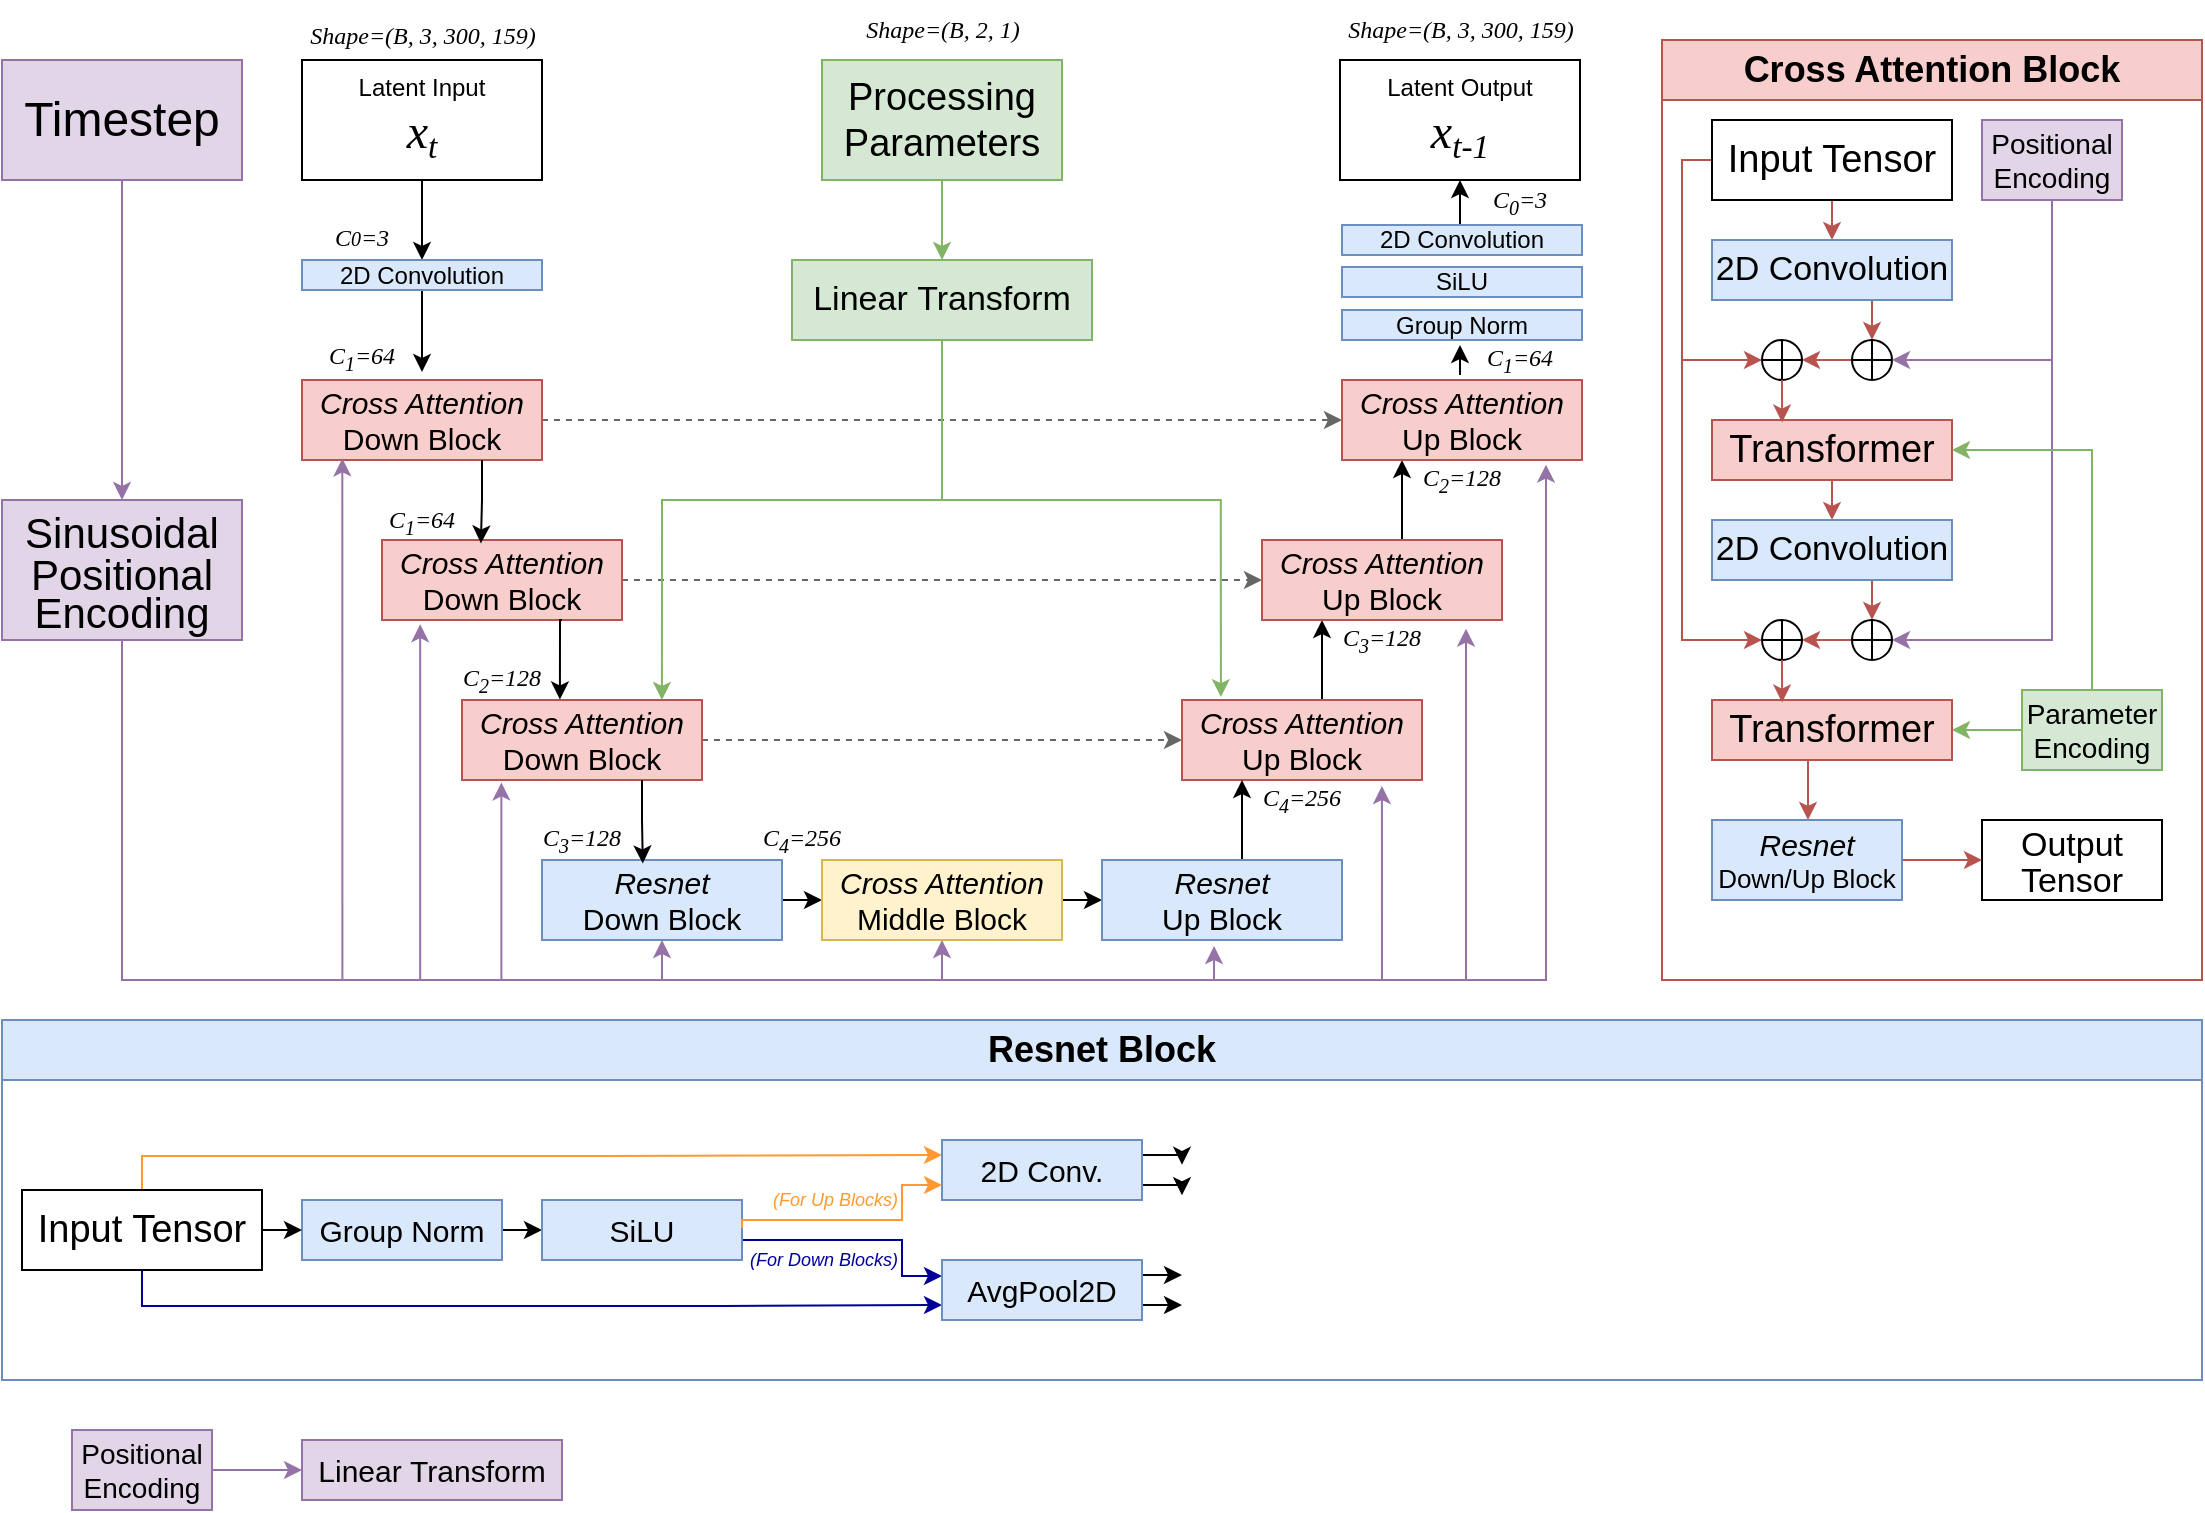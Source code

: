 <mxfile version="24.7.7">
  <diagram name="Page-1" id="F6ROneN29MLaOiMp2rLe">
    <mxGraphModel dx="1547" dy="1390" grid="1" gridSize="10" guides="1" tooltips="1" connect="1" arrows="1" fold="1" page="0" pageScale="1" pageWidth="850" pageHeight="1100" math="0" shadow="0">
      <root>
        <mxCell id="0" />
        <mxCell id="1" parent="0" />
        <mxCell id="13BXsFd0YHhBjIUxRNbK-51" style="edgeStyle=orthogonalEdgeStyle;rounded=0;orthogonalLoop=1;jettySize=auto;html=1;exitX=0.5;exitY=1;exitDx=0;exitDy=0;entryX=0.5;entryY=0;entryDx=0;entryDy=0;fillColor=#e1d5e7;strokeColor=#9673a6;" parent="1" source="ZmlC0FR1jS6TGAW2oJym-13" target="13BXsFd0YHhBjIUxRNbK-50" edge="1">
          <mxGeometry relative="1" as="geometry" />
        </mxCell>
        <mxCell id="ZmlC0FR1jS6TGAW2oJym-13" value="&lt;font style=&quot;font-size: 24px;&quot;&gt;Timestep&lt;/font&gt;" style="rounded=0;whiteSpace=wrap;html=1;fillColor=#e1d5e7;strokeColor=#9673a6;" parent="1" vertex="1">
          <mxGeometry x="-150" y="-500" width="120" height="60" as="geometry" />
        </mxCell>
        <mxCell id="oLcVQ7vI1s9lOzuIZ2co-3" style="edgeStyle=orthogonalEdgeStyle;rounded=0;orthogonalLoop=1;jettySize=auto;html=1;exitX=0.5;exitY=1;exitDx=0;exitDy=0;entryX=0.5;entryY=0;entryDx=0;entryDy=0;" parent="1" source="13BXsFd0YHhBjIUxRNbK-4" target="oLcVQ7vI1s9lOzuIZ2co-1" edge="1">
          <mxGeometry relative="1" as="geometry" />
        </mxCell>
        <mxCell id="13BXsFd0YHhBjIUxRNbK-4" value="&lt;div&gt;&lt;font style=&quot;font-size: 12px;&quot;&gt;Latent Input&lt;/font&gt;&lt;/div&gt;&lt;font face=&quot;Times New Roman&quot; style=&quot;&quot;&gt;&lt;span style=&quot;font-size: 24px;&quot;&gt;&lt;i&gt;x&lt;/i&gt;&lt;/span&gt;&lt;span style=&quot;font-style: italic; font-size: 20px;&quot;&gt;&lt;sub&gt;t&lt;/sub&gt;&lt;/span&gt;&lt;/font&gt;" style="rounded=0;whiteSpace=wrap;html=1;" parent="1" vertex="1">
          <mxGeometry y="-500" width="120" height="60" as="geometry" />
        </mxCell>
        <mxCell id="13BXsFd0YHhBjIUxRNbK-8" style="edgeStyle=orthogonalEdgeStyle;rounded=0;orthogonalLoop=1;jettySize=auto;html=1;exitX=0.75;exitY=1;exitDx=0;exitDy=0;entryX=0.25;entryY=0;entryDx=0;entryDy=0;fontStyle=1" parent="1" edge="1">
          <mxGeometry relative="1" as="geometry">
            <mxPoint x="10" y="-360" as="sourcePoint" />
          </mxGeometry>
        </mxCell>
        <mxCell id="13BXsFd0YHhBjIUxRNbK-46" style="edgeStyle=orthogonalEdgeStyle;rounded=0;orthogonalLoop=1;jettySize=auto;html=1;exitX=1;exitY=0.5;exitDx=0;exitDy=0;entryX=0;entryY=0.5;entryDx=0;entryDy=0;fillColor=#f5f5f5;strokeColor=#666666;dashed=1;" parent="1" source="13BXsFd0YHhBjIUxRNbK-9" target="13BXsFd0YHhBjIUxRNbK-26" edge="1">
          <mxGeometry relative="1" as="geometry" />
        </mxCell>
        <mxCell id="13BXsFd0YHhBjIUxRNbK-9" value="&lt;font style=&quot;font-size: 15px;&quot;&gt;&lt;i&gt;Cross Attention&lt;/i&gt; Down Block&lt;/font&gt;" style="rounded=0;whiteSpace=wrap;html=1;fillColor=#f8cecc;strokeColor=#b85450;" parent="1" vertex="1">
          <mxGeometry y="-340" width="120" height="40" as="geometry" />
        </mxCell>
        <mxCell id="13BXsFd0YHhBjIUxRNbK-47" style="edgeStyle=orthogonalEdgeStyle;rounded=0;orthogonalLoop=1;jettySize=auto;html=1;exitX=1;exitY=0.5;exitDx=0;exitDy=0;entryX=0;entryY=0.5;entryDx=0;entryDy=0;fillColor=#f5f5f5;strokeColor=#666666;dashed=1;" parent="1" source="13BXsFd0YHhBjIUxRNbK-13" target="13BXsFd0YHhBjIUxRNbK-23" edge="1">
          <mxGeometry relative="1" as="geometry" />
        </mxCell>
        <mxCell id="13BXsFd0YHhBjIUxRNbK-13" value="&lt;font style=&quot;font-size: 15px;&quot;&gt;&lt;i&gt;Cross Attention&lt;/i&gt; Down Block&lt;/font&gt;" style="rounded=0;whiteSpace=wrap;html=1;fillColor=#f8cecc;strokeColor=#b85450;" parent="1" vertex="1">
          <mxGeometry x="40" y="-260" width="120" height="40" as="geometry" />
        </mxCell>
        <mxCell id="13BXsFd0YHhBjIUxRNbK-48" style="edgeStyle=orthogonalEdgeStyle;rounded=0;orthogonalLoop=1;jettySize=auto;html=1;exitX=1;exitY=0.5;exitDx=0;exitDy=0;entryX=0;entryY=0.5;entryDx=0;entryDy=0;fillColor=#f5f5f5;strokeColor=#666666;dashed=1;" parent="1" source="13BXsFd0YHhBjIUxRNbK-17" target="13BXsFd0YHhBjIUxRNbK-20" edge="1">
          <mxGeometry relative="1" as="geometry" />
        </mxCell>
        <mxCell id="13BXsFd0YHhBjIUxRNbK-17" value="&lt;font style=&quot;font-size: 15px;&quot;&gt;&lt;i&gt;Cross Attention&lt;/i&gt; Down Block&lt;/font&gt;" style="rounded=0;whiteSpace=wrap;html=1;fillColor=#f8cecc;strokeColor=#b85450;" parent="1" vertex="1">
          <mxGeometry x="80" y="-180" width="120" height="40" as="geometry" />
        </mxCell>
        <mxCell id="13BXsFd0YHhBjIUxRNbK-27" style="edgeStyle=orthogonalEdgeStyle;rounded=0;orthogonalLoop=1;jettySize=auto;html=1;exitX=0.75;exitY=0;exitDx=0;exitDy=0;entryX=0.25;entryY=1;entryDx=0;entryDy=0;" parent="1" source="13BXsFd0YHhBjIUxRNbK-20" target="13BXsFd0YHhBjIUxRNbK-23" edge="1">
          <mxGeometry relative="1" as="geometry">
            <Array as="points">
              <mxPoint x="510" y="-180" />
            </Array>
          </mxGeometry>
        </mxCell>
        <mxCell id="13BXsFd0YHhBjIUxRNbK-20" value="&lt;font style=&quot;font-size: 15px;&quot;&gt;&lt;i&gt;Cross Attention&lt;/i&gt; Up Block&lt;/font&gt;" style="rounded=0;whiteSpace=wrap;html=1;fillColor=#f8cecc;strokeColor=#b85450;" parent="1" vertex="1">
          <mxGeometry x="440" y="-180" width="120" height="40" as="geometry" />
        </mxCell>
        <mxCell id="13BXsFd0YHhBjIUxRNbK-28" style="edgeStyle=orthogonalEdgeStyle;rounded=0;orthogonalLoop=1;jettySize=auto;html=1;exitX=0.75;exitY=0;exitDx=0;exitDy=0;entryX=0.25;entryY=1;entryDx=0;entryDy=0;" parent="1" source="13BXsFd0YHhBjIUxRNbK-23" target="13BXsFd0YHhBjIUxRNbK-26" edge="1">
          <mxGeometry relative="1" as="geometry">
            <Array as="points">
              <mxPoint x="550" y="-260" />
            </Array>
          </mxGeometry>
        </mxCell>
        <mxCell id="13BXsFd0YHhBjIUxRNbK-23" value="&lt;font style=&quot;font-size: 15px;&quot;&gt;&lt;i&gt;Cross &lt;font style=&quot;font-size: 15px;&quot;&gt;Attention&lt;/font&gt;&lt;/i&gt; Up Block&lt;/font&gt;" style="rounded=0;whiteSpace=wrap;html=1;fillColor=#f8cecc;strokeColor=#b85450;" parent="1" vertex="1">
          <mxGeometry x="480" y="-260" width="120" height="40" as="geometry" />
        </mxCell>
        <mxCell id="13BXsFd0YHhBjIUxRNbK-26" value="&lt;font style=&quot;font-size: 15px;&quot;&gt;&lt;i&gt;Cross Attention&lt;/i&gt; Up Block&lt;/font&gt;" style="rounded=0;whiteSpace=wrap;html=1;fillColor=#f8cecc;strokeColor=#b85450;" parent="1" vertex="1">
          <mxGeometry x="520" y="-340" width="120" height="40" as="geometry" />
        </mxCell>
        <mxCell id="13BXsFd0YHhBjIUxRNbK-33" style="edgeStyle=orthogonalEdgeStyle;rounded=0;orthogonalLoop=1;jettySize=auto;html=1;exitX=1;exitY=0.5;exitDx=0;exitDy=0;entryX=0;entryY=0.5;entryDx=0;entryDy=0;" parent="1" source="13BXsFd0YHhBjIUxRNbK-29" target="13BXsFd0YHhBjIUxRNbK-32" edge="1">
          <mxGeometry relative="1" as="geometry" />
        </mxCell>
        <mxCell id="13BXsFd0YHhBjIUxRNbK-29" value="&lt;div style=&quot;font-size: 15px;&quot;&gt;&lt;font style=&quot;font-size: 15px;&quot;&gt;&lt;i&gt;Resnet&lt;/i&gt;&lt;/font&gt;&lt;/div&gt;&lt;font style=&quot;font-size: 15px;&quot;&gt;Down Block&lt;/font&gt;" style="rounded=0;whiteSpace=wrap;html=1;fillColor=#dae8fc;strokeColor=#6c8ebf;" parent="1" vertex="1">
          <mxGeometry x="120" y="-100" width="120" height="40" as="geometry" />
        </mxCell>
        <mxCell id="13BXsFd0YHhBjIUxRNbK-36" style="edgeStyle=orthogonalEdgeStyle;rounded=0;orthogonalLoop=1;jettySize=auto;html=1;exitX=1;exitY=0.5;exitDx=0;exitDy=0;entryX=0;entryY=0.5;entryDx=0;entryDy=0;" parent="1" source="13BXsFd0YHhBjIUxRNbK-32" target="13BXsFd0YHhBjIUxRNbK-35" edge="1">
          <mxGeometry relative="1" as="geometry" />
        </mxCell>
        <mxCell id="13BXsFd0YHhBjIUxRNbK-32" value="&lt;div style=&quot;font-size: 15px;&quot;&gt;&lt;font style=&quot;font-size: 15px;&quot;&gt;&lt;i&gt;Cross Attention&lt;/i&gt;&lt;/font&gt;&lt;/div&gt;&lt;font style=&quot;font-size: 15px;&quot;&gt;Middle Block&lt;/font&gt;" style="rounded=0;whiteSpace=wrap;html=1;fillColor=#fff2cc;strokeColor=#d6b656;" parent="1" vertex="1">
          <mxGeometry x="260" y="-100" width="120" height="40" as="geometry" />
        </mxCell>
        <mxCell id="13BXsFd0YHhBjIUxRNbK-37" style="edgeStyle=orthogonalEdgeStyle;rounded=0;orthogonalLoop=1;jettySize=auto;html=1;exitX=0.75;exitY=0;exitDx=0;exitDy=0;entryX=0.25;entryY=1;entryDx=0;entryDy=0;" parent="1" source="13BXsFd0YHhBjIUxRNbK-35" target="13BXsFd0YHhBjIUxRNbK-20" edge="1">
          <mxGeometry relative="1" as="geometry">
            <Array as="points">
              <mxPoint x="470" y="-100" />
            </Array>
          </mxGeometry>
        </mxCell>
        <mxCell id="13BXsFd0YHhBjIUxRNbK-35" value="&lt;div style=&quot;font-size: 15px;&quot;&gt;&lt;font style=&quot;font-size: 15px;&quot;&gt;&lt;i&gt;Resnet&lt;/i&gt;&lt;/font&gt;&lt;/div&gt;&lt;font style=&quot;font-size: 15px;&quot;&gt;Up Block&lt;/font&gt;" style="rounded=0;whiteSpace=wrap;html=1;fillColor=#dae8fc;strokeColor=#6c8ebf;" parent="1" vertex="1">
          <mxGeometry x="400" y="-100" width="120" height="40" as="geometry" />
        </mxCell>
        <mxCell id="13BXsFd0YHhBjIUxRNbK-42" style="edgeStyle=orthogonalEdgeStyle;rounded=0;orthogonalLoop=1;jettySize=auto;html=1;exitX=0.75;exitY=0;exitDx=0;exitDy=0;entryX=0.25;entryY=1;entryDx=0;entryDy=0;" parent="1" edge="1">
          <mxGeometry relative="1" as="geometry">
            <mxPoint x="630.0" y="-360" as="targetPoint" />
          </mxGeometry>
        </mxCell>
        <mxCell id="13BXsFd0YHhBjIUxRNbK-43" value="&lt;div&gt;&lt;font style=&quot;font-size: 12px;&quot;&gt;Latent Output&lt;/font&gt;&lt;/div&gt;&lt;font face=&quot;Times New Roman&quot; style=&quot;&quot;&gt;&lt;span style=&quot;font-size: 24px;&quot;&gt;&lt;i&gt;x&lt;/i&gt;&lt;/span&gt;&lt;span style=&quot;font-style: italic; font-size: 20px;&quot;&gt;&lt;sub&gt;t-1&lt;/sub&gt;&lt;/span&gt;&lt;/font&gt;" style="rounded=0;whiteSpace=wrap;html=1;" parent="1" vertex="1">
          <mxGeometry x="519" y="-500" width="120" height="60" as="geometry" />
        </mxCell>
        <mxCell id="13BXsFd0YHhBjIUxRNbK-60" style="edgeStyle=orthogonalEdgeStyle;rounded=0;orthogonalLoop=1;jettySize=auto;html=1;exitX=0.5;exitY=1;exitDx=0;exitDy=0;entryX=0.5;entryY=1;entryDx=0;entryDy=0;fillColor=#e1d5e7;strokeColor=#9673a6;" parent="1" source="13BXsFd0YHhBjIUxRNbK-50" target="13BXsFd0YHhBjIUxRNbK-29" edge="1">
          <mxGeometry relative="1" as="geometry" />
        </mxCell>
        <mxCell id="13BXsFd0YHhBjIUxRNbK-62" style="edgeStyle=orthogonalEdgeStyle;rounded=0;orthogonalLoop=1;jettySize=auto;html=1;exitX=0.5;exitY=1;exitDx=0;exitDy=0;entryX=0.5;entryY=1;entryDx=0;entryDy=0;fillColor=#e1d5e7;strokeColor=#9673a6;" parent="1" source="13BXsFd0YHhBjIUxRNbK-50" target="13BXsFd0YHhBjIUxRNbK-32" edge="1">
          <mxGeometry relative="1" as="geometry" />
        </mxCell>
        <mxCell id="13BXsFd0YHhBjIUxRNbK-50" value="&lt;font style=&quot;font-size: 21px;&quot;&gt;Sinusoidal&lt;/font&gt;&lt;div style=&quot;font-size: 21px; line-height: 90%;&quot;&gt;&lt;font style=&quot;font-size: 21px;&quot;&gt;Positional&lt;/font&gt;&lt;/div&gt;&lt;div style=&quot;font-size: 21px; line-height: 90%;&quot;&gt;&lt;font style=&quot;font-size: 21px;&quot;&gt;Encoding&lt;/font&gt;&lt;/div&gt;" style="rounded=0;whiteSpace=wrap;html=1;fillColor=#e1d5e7;strokeColor=#9673a6;" parent="1" vertex="1">
          <mxGeometry x="-150" y="-280" width="120" height="70" as="geometry" />
        </mxCell>
        <mxCell id="13BXsFd0YHhBjIUxRNbK-58" style="edgeStyle=orthogonalEdgeStyle;rounded=0;orthogonalLoop=1;jettySize=auto;html=1;exitX=0.5;exitY=1;exitDx=0;exitDy=0;entryX=0.168;entryY=0.98;entryDx=0;entryDy=0;entryPerimeter=0;fillColor=#e1d5e7;strokeColor=#9673a6;" parent="1" source="13BXsFd0YHhBjIUxRNbK-50" target="13BXsFd0YHhBjIUxRNbK-9" edge="1">
          <mxGeometry relative="1" as="geometry">
            <Array as="points">
              <mxPoint x="-90" y="-40" />
              <mxPoint x="20" y="-40" />
            </Array>
          </mxGeometry>
        </mxCell>
        <mxCell id="13BXsFd0YHhBjIUxRNbK-59" style="edgeStyle=orthogonalEdgeStyle;rounded=0;orthogonalLoop=1;jettySize=auto;html=1;exitX=0.5;exitY=1;exitDx=0;exitDy=0;entryX=0.159;entryY=1.053;entryDx=0;entryDy=0;entryPerimeter=0;fillColor=#e1d5e7;strokeColor=#9673a6;" parent="1" source="13BXsFd0YHhBjIUxRNbK-50" target="13BXsFd0YHhBjIUxRNbK-13" edge="1">
          <mxGeometry relative="1" as="geometry">
            <Array as="points">
              <mxPoint x="-90" y="-40" />
              <mxPoint x="59" y="-40" />
            </Array>
          </mxGeometry>
        </mxCell>
        <mxCell id="13BXsFd0YHhBjIUxRNbK-61" style="edgeStyle=orthogonalEdgeStyle;rounded=0;orthogonalLoop=1;jettySize=auto;html=1;exitX=0.5;exitY=1;exitDx=0;exitDy=0;entryX=0.164;entryY=1.03;entryDx=0;entryDy=0;entryPerimeter=0;fillColor=#e1d5e7;strokeColor=#9673a6;" parent="1" source="13BXsFd0YHhBjIUxRNbK-50" target="13BXsFd0YHhBjIUxRNbK-17" edge="1">
          <mxGeometry relative="1" as="geometry">
            <Array as="points">
              <mxPoint x="-90" y="-40" />
              <mxPoint x="100" y="-40" />
            </Array>
          </mxGeometry>
        </mxCell>
        <mxCell id="13BXsFd0YHhBjIUxRNbK-63" style="edgeStyle=orthogonalEdgeStyle;rounded=0;orthogonalLoop=1;jettySize=auto;html=1;exitX=0.5;exitY=1;exitDx=0;exitDy=0;entryX=0.467;entryY=1.075;entryDx=0;entryDy=0;entryPerimeter=0;fillColor=#e1d5e7;strokeColor=#9673a6;" parent="1" source="13BXsFd0YHhBjIUxRNbK-50" target="13BXsFd0YHhBjIUxRNbK-35" edge="1">
          <mxGeometry relative="1" as="geometry">
            <Array as="points">
              <mxPoint x="-90" y="-40" />
              <mxPoint x="456" y="-40" />
            </Array>
          </mxGeometry>
        </mxCell>
        <mxCell id="13BXsFd0YHhBjIUxRNbK-64" style="edgeStyle=orthogonalEdgeStyle;rounded=0;orthogonalLoop=1;jettySize=auto;html=1;exitX=0.5;exitY=1;exitDx=0;exitDy=0;entryX=0.833;entryY=1.075;entryDx=0;entryDy=0;entryPerimeter=0;fillColor=#e1d5e7;strokeColor=#9673a6;" parent="1" source="13BXsFd0YHhBjIUxRNbK-50" target="13BXsFd0YHhBjIUxRNbK-20" edge="1">
          <mxGeometry relative="1" as="geometry">
            <Array as="points">
              <mxPoint x="-90" y="-40" />
              <mxPoint x="540" y="-40" />
            </Array>
          </mxGeometry>
        </mxCell>
        <mxCell id="13BXsFd0YHhBjIUxRNbK-65" style="edgeStyle=orthogonalEdgeStyle;rounded=0;orthogonalLoop=1;jettySize=auto;html=1;exitX=0.5;exitY=1;exitDx=0;exitDy=0;entryX=0.85;entryY=1.108;entryDx=0;entryDy=0;entryPerimeter=0;fillColor=#e1d5e7;strokeColor=#9673a6;" parent="1" source="13BXsFd0YHhBjIUxRNbK-50" target="13BXsFd0YHhBjIUxRNbK-23" edge="1">
          <mxGeometry relative="1" as="geometry">
            <Array as="points">
              <mxPoint x="-90" y="-40" />
              <mxPoint x="582" y="-40" />
            </Array>
          </mxGeometry>
        </mxCell>
        <mxCell id="13BXsFd0YHhBjIUxRNbK-66" style="edgeStyle=orthogonalEdgeStyle;rounded=0;orthogonalLoop=1;jettySize=auto;html=1;exitX=0.5;exitY=1;exitDx=0;exitDy=0;entryX=0.85;entryY=1.058;entryDx=0;entryDy=0;entryPerimeter=0;fillColor=#e1d5e7;strokeColor=#9673a6;" parent="1" source="13BXsFd0YHhBjIUxRNbK-50" target="13BXsFd0YHhBjIUxRNbK-26" edge="1">
          <mxGeometry relative="1" as="geometry">
            <Array as="points">
              <mxPoint x="-90" y="-40" />
              <mxPoint x="622" y="-40" />
            </Array>
          </mxGeometry>
        </mxCell>
        <mxCell id="KAt6Ccv-T031N1p47GYT-3" style="edgeStyle=orthogonalEdgeStyle;rounded=0;orthogonalLoop=1;jettySize=auto;html=1;exitX=0.5;exitY=1;exitDx=0;exitDy=0;entryX=0.5;entryY=0;entryDx=0;entryDy=0;fillColor=#d5e8d4;strokeColor=#82b366;" parent="1" source="13BXsFd0YHhBjIUxRNbK-83" target="13BXsFd0YHhBjIUxRNbK-84" edge="1">
          <mxGeometry relative="1" as="geometry" />
        </mxCell>
        <mxCell id="13BXsFd0YHhBjIUxRNbK-83" value="&lt;font style=&quot;font-size: 19px;&quot;&gt;Processing&lt;/font&gt;&lt;div style=&quot;font-size: 19px;&quot;&gt;&lt;font style=&quot;font-size: 19px;&quot;&gt;Parameters&lt;/font&gt;&lt;/div&gt;" style="rounded=0;whiteSpace=wrap;html=1;fillColor=#d5e8d4;strokeColor=#82b366;" parent="1" vertex="1">
          <mxGeometry x="260" y="-500" width="120" height="60" as="geometry" />
        </mxCell>
        <mxCell id="13BXsFd0YHhBjIUxRNbK-84" value="&lt;div style=&quot;font-size: 17px;&quot;&gt;&lt;font style=&quot;font-size: 17px;&quot;&gt;Linear&amp;nbsp;&lt;/font&gt;&lt;span style=&quot;background-color: initial;&quot;&gt;Transform&lt;/span&gt;&lt;/div&gt;" style="rounded=0;whiteSpace=wrap;html=1;fillColor=#d5e8d4;strokeColor=#82b366;" parent="1" vertex="1">
          <mxGeometry x="245" y="-400" width="150" height="40" as="geometry" />
        </mxCell>
        <mxCell id="13BXsFd0YHhBjIUxRNbK-86" style="edgeStyle=orthogonalEdgeStyle;rounded=0;orthogonalLoop=1;jettySize=auto;html=1;exitX=0.5;exitY=1;exitDx=0;exitDy=0;entryX=0.162;entryY=-0.036;entryDx=0;entryDy=0;entryPerimeter=0;fillColor=#d5e8d4;strokeColor=#82b366;" parent="1" source="13BXsFd0YHhBjIUxRNbK-84" target="13BXsFd0YHhBjIUxRNbK-20" edge="1">
          <mxGeometry relative="1" as="geometry">
            <Array as="points">
              <mxPoint x="320" y="-280" />
              <mxPoint x="459" y="-280" />
            </Array>
          </mxGeometry>
        </mxCell>
        <mxCell id="13BXsFd0YHhBjIUxRNbK-87" style="edgeStyle=orthogonalEdgeStyle;rounded=0;orthogonalLoop=1;jettySize=auto;html=1;exitX=0.5;exitY=1;exitDx=0;exitDy=0;entryX=0.833;entryY=0;entryDx=0;entryDy=0;entryPerimeter=0;fillColor=#d5e8d4;strokeColor=#82b366;" parent="1" source="13BXsFd0YHhBjIUxRNbK-84" target="13BXsFd0YHhBjIUxRNbK-17" edge="1">
          <mxGeometry relative="1" as="geometry">
            <Array as="points">
              <mxPoint x="320" y="-280" />
              <mxPoint x="180" y="-280" />
            </Array>
          </mxGeometry>
        </mxCell>
        <mxCell id="13BXsFd0YHhBjIUxRNbK-89" value="&lt;font style=&quot;font-size: 18px;&quot;&gt;Cross Attention Block&lt;/font&gt;" style="swimlane;whiteSpace=wrap;html=1;fillColor=#f8cecc;strokeColor=#b85450;startSize=30;" parent="1" vertex="1">
          <mxGeometry x="680" y="-510" width="270" height="470" as="geometry" />
        </mxCell>
        <mxCell id="13BXsFd0YHhBjIUxRNbK-103" style="edgeStyle=orthogonalEdgeStyle;rounded=0;orthogonalLoop=1;jettySize=auto;html=1;exitX=0.5;exitY=1;exitDx=0;exitDy=0;entryX=0.5;entryY=0;entryDx=0;entryDy=0;fillColor=#f8cecc;strokeColor=#b85450;" parent="13BXsFd0YHhBjIUxRNbK-89" source="13BXsFd0YHhBjIUxRNbK-90" target="13BXsFd0YHhBjIUxRNbK-93" edge="1">
          <mxGeometry relative="1" as="geometry" />
        </mxCell>
        <mxCell id="13BXsFd0YHhBjIUxRNbK-115" style="edgeStyle=orthogonalEdgeStyle;rounded=0;orthogonalLoop=1;jettySize=auto;html=1;exitX=0;exitY=0.5;exitDx=0;exitDy=0;entryX=0;entryY=0.5;entryDx=0;entryDy=0;fillColor=#f8cecc;strokeColor=#b85450;" parent="13BXsFd0YHhBjIUxRNbK-89" source="13BXsFd0YHhBjIUxRNbK-90" target="13BXsFd0YHhBjIUxRNbK-110" edge="1">
          <mxGeometry relative="1" as="geometry">
            <Array as="points">
              <mxPoint x="10" y="60" />
              <mxPoint x="10" y="160" />
            </Array>
          </mxGeometry>
        </mxCell>
        <mxCell id="13BXsFd0YHhBjIUxRNbK-142" style="edgeStyle=orthogonalEdgeStyle;rounded=0;orthogonalLoop=1;jettySize=auto;html=1;exitX=0;exitY=0.5;exitDx=0;exitDy=0;entryX=0;entryY=0.5;entryDx=0;entryDy=0;fillColor=#f8cecc;strokeColor=#b85450;" parent="13BXsFd0YHhBjIUxRNbK-89" source="13BXsFd0YHhBjIUxRNbK-90" target="13BXsFd0YHhBjIUxRNbK-136" edge="1">
          <mxGeometry relative="1" as="geometry">
            <Array as="points">
              <mxPoint x="10" y="60" />
              <mxPoint x="10" y="300" />
            </Array>
          </mxGeometry>
        </mxCell>
        <mxCell id="13BXsFd0YHhBjIUxRNbK-90" value="&lt;font style=&quot;font-size: 19px;&quot;&gt;Input Tensor&lt;/font&gt;" style="rounded=0;whiteSpace=wrap;html=1;" parent="13BXsFd0YHhBjIUxRNbK-89" vertex="1">
          <mxGeometry x="25" y="40" width="120" height="40" as="geometry" />
        </mxCell>
        <mxCell id="13BXsFd0YHhBjIUxRNbK-104" style="edgeStyle=orthogonalEdgeStyle;rounded=0;orthogonalLoop=1;jettySize=auto;html=1;exitX=0.5;exitY=1;exitDx=0;exitDy=0;entryX=0.5;entryY=0;entryDx=0;entryDy=0;fillColor=#f8cecc;strokeColor=#b85450;" parent="13BXsFd0YHhBjIUxRNbK-89" source="13BXsFd0YHhBjIUxRNbK-93" target="13BXsFd0YHhBjIUxRNbK-97" edge="1">
          <mxGeometry relative="1" as="geometry" />
        </mxCell>
        <mxCell id="13BXsFd0YHhBjIUxRNbK-93" value="&lt;font style=&quot;font-size: 17px;&quot;&gt;2D Convolution&lt;/font&gt;" style="rounded=0;whiteSpace=wrap;html=1;fillColor=#dae8fc;strokeColor=#6c8ebf;" parent="13BXsFd0YHhBjIUxRNbK-89" vertex="1">
          <mxGeometry x="25" y="100" width="120" height="30" as="geometry" />
        </mxCell>
        <mxCell id="13BXsFd0YHhBjIUxRNbK-138" style="edgeStyle=orthogonalEdgeStyle;rounded=0;orthogonalLoop=1;jettySize=auto;html=1;exitX=0.5;exitY=1;exitDx=0;exitDy=0;entryX=0.5;entryY=0;entryDx=0;entryDy=0;fillColor=#f8cecc;strokeColor=#b85450;" parent="13BXsFd0YHhBjIUxRNbK-89" source="13BXsFd0YHhBjIUxRNbK-94" target="13BXsFd0YHhBjIUxRNbK-132" edge="1">
          <mxGeometry relative="1" as="geometry" />
        </mxCell>
        <mxCell id="13BXsFd0YHhBjIUxRNbK-94" value="&lt;font style=&quot;font-size: 19px;&quot;&gt;Transformer&lt;/font&gt;" style="rounded=0;whiteSpace=wrap;html=1;fillColor=#f8cecc;strokeColor=#b85450;" parent="13BXsFd0YHhBjIUxRNbK-89" vertex="1">
          <mxGeometry x="25" y="190" width="120" height="30" as="geometry" />
        </mxCell>
        <mxCell id="13BXsFd0YHhBjIUxRNbK-117" style="edgeStyle=orthogonalEdgeStyle;rounded=0;orthogonalLoop=1;jettySize=auto;html=1;exitX=0;exitY=0.5;exitDx=0;exitDy=0;entryX=1;entryY=0.5;entryDx=0;entryDy=0;fillColor=#f8cecc;strokeColor=#b85450;" parent="13BXsFd0YHhBjIUxRNbK-89" source="13BXsFd0YHhBjIUxRNbK-97" target="13BXsFd0YHhBjIUxRNbK-110" edge="1">
          <mxGeometry relative="1" as="geometry" />
        </mxCell>
        <mxCell id="13BXsFd0YHhBjIUxRNbK-97" value="" style="shape=orEllipse;perimeter=ellipsePerimeter;whiteSpace=wrap;html=1;backgroundOutline=1;" parent="13BXsFd0YHhBjIUxRNbK-89" vertex="1">
          <mxGeometry x="95" y="150" width="20" height="20" as="geometry" />
        </mxCell>
        <mxCell id="13BXsFd0YHhBjIUxRNbK-101" style="edgeStyle=orthogonalEdgeStyle;rounded=0;orthogonalLoop=1;jettySize=auto;html=1;exitX=0.5;exitY=1;exitDx=0;exitDy=0;entryX=1;entryY=0.5;entryDx=0;entryDy=0;fillColor=#e1d5e7;strokeColor=#9673a6;" parent="13BXsFd0YHhBjIUxRNbK-89" source="13BXsFd0YHhBjIUxRNbK-98" target="13BXsFd0YHhBjIUxRNbK-97" edge="1">
          <mxGeometry relative="1" as="geometry" />
        </mxCell>
        <mxCell id="13BXsFd0YHhBjIUxRNbK-139" style="edgeStyle=orthogonalEdgeStyle;rounded=0;orthogonalLoop=1;jettySize=auto;html=1;exitX=0.5;exitY=1;exitDx=0;exitDy=0;entryX=1;entryY=0.5;entryDx=0;entryDy=0;fillColor=#e1d5e7;strokeColor=#9673a6;" parent="13BXsFd0YHhBjIUxRNbK-89" source="13BXsFd0YHhBjIUxRNbK-98" target="13BXsFd0YHhBjIUxRNbK-135" edge="1">
          <mxGeometry relative="1" as="geometry" />
        </mxCell>
        <mxCell id="13BXsFd0YHhBjIUxRNbK-98" value="&lt;font style=&quot;font-size: 14px;&quot;&gt;Positional Encoding&lt;/font&gt;" style="rounded=0;whiteSpace=wrap;html=1;fillColor=#e1d5e7;strokeColor=#9673a6;" parent="13BXsFd0YHhBjIUxRNbK-89" vertex="1">
          <mxGeometry x="160" y="40" width="70" height="40" as="geometry" />
        </mxCell>
        <mxCell id="-kDFh1Iqd7QiOOdyhErm-1" style="edgeStyle=orthogonalEdgeStyle;rounded=0;orthogonalLoop=1;jettySize=auto;html=1;exitX=0;exitY=0.5;exitDx=0;exitDy=0;entryX=1;entryY=0.5;entryDx=0;entryDy=0;fillColor=#d5e8d4;strokeColor=#82b366;" parent="13BXsFd0YHhBjIUxRNbK-89" source="13BXsFd0YHhBjIUxRNbK-107" target="13BXsFd0YHhBjIUxRNbK-133" edge="1">
          <mxGeometry relative="1" as="geometry" />
        </mxCell>
        <mxCell id="-kDFh1Iqd7QiOOdyhErm-2" style="edgeStyle=orthogonalEdgeStyle;rounded=0;orthogonalLoop=1;jettySize=auto;html=1;exitX=0.5;exitY=0;exitDx=0;exitDy=0;entryX=1;entryY=0.5;entryDx=0;entryDy=0;fillColor=#d5e8d4;strokeColor=#82b366;" parent="13BXsFd0YHhBjIUxRNbK-89" source="13BXsFd0YHhBjIUxRNbK-107" target="13BXsFd0YHhBjIUxRNbK-94" edge="1">
          <mxGeometry relative="1" as="geometry" />
        </mxCell>
        <mxCell id="13BXsFd0YHhBjIUxRNbK-107" value="&lt;font style=&quot;font-size: 14px;&quot;&gt;Parameter Encoding&lt;/font&gt;" style="rounded=0;whiteSpace=wrap;html=1;fillColor=#d5e8d4;strokeColor=#82b366;" parent="13BXsFd0YHhBjIUxRNbK-89" vertex="1">
          <mxGeometry x="180" y="325" width="70" height="40" as="geometry" />
        </mxCell>
        <mxCell id="13BXsFd0YHhBjIUxRNbK-110" value="" style="shape=orEllipse;perimeter=ellipsePerimeter;whiteSpace=wrap;html=1;backgroundOutline=1;" parent="13BXsFd0YHhBjIUxRNbK-89" vertex="1">
          <mxGeometry x="50" y="150" width="20" height="20" as="geometry" />
        </mxCell>
        <mxCell id="13BXsFd0YHhBjIUxRNbK-118" style="edgeStyle=orthogonalEdgeStyle;rounded=0;orthogonalLoop=1;jettySize=auto;html=1;exitX=0.5;exitY=1;exitDx=0;exitDy=0;entryX=0.292;entryY=0.042;entryDx=0;entryDy=0;entryPerimeter=0;fillColor=#f8cecc;strokeColor=#b85450;" parent="13BXsFd0YHhBjIUxRNbK-89" source="13BXsFd0YHhBjIUxRNbK-110" target="13BXsFd0YHhBjIUxRNbK-94" edge="1">
          <mxGeometry relative="1" as="geometry" />
        </mxCell>
        <mxCell id="13BXsFd0YHhBjIUxRNbK-131" style="edgeStyle=orthogonalEdgeStyle;rounded=0;orthogonalLoop=1;jettySize=auto;html=1;exitX=0.5;exitY=1;exitDx=0;exitDy=0;entryX=0.5;entryY=0;entryDx=0;entryDy=0;fillColor=#f8cecc;strokeColor=#b85450;" parent="13BXsFd0YHhBjIUxRNbK-89" source="13BXsFd0YHhBjIUxRNbK-132" target="13BXsFd0YHhBjIUxRNbK-135" edge="1">
          <mxGeometry relative="1" as="geometry" />
        </mxCell>
        <mxCell id="13BXsFd0YHhBjIUxRNbK-132" value="&lt;font style=&quot;font-size: 17px;&quot;&gt;2D Convolution&lt;/font&gt;" style="rounded=0;whiteSpace=wrap;html=1;fillColor=#dae8fc;strokeColor=#6c8ebf;" parent="13BXsFd0YHhBjIUxRNbK-89" vertex="1">
          <mxGeometry x="25" y="240" width="120" height="30" as="geometry" />
        </mxCell>
        <mxCell id="13BXsFd0YHhBjIUxRNbK-147" style="edgeStyle=orthogonalEdgeStyle;rounded=0;orthogonalLoop=1;jettySize=auto;html=1;exitX=0.25;exitY=1;exitDx=0;exitDy=0;fillColor=#f8cecc;strokeColor=#b85450;" parent="13BXsFd0YHhBjIUxRNbK-89" source="13BXsFd0YHhBjIUxRNbK-133" target="13BXsFd0YHhBjIUxRNbK-145" edge="1">
          <mxGeometry relative="1" as="geometry">
            <Array as="points">
              <mxPoint x="73" y="360" />
            </Array>
          </mxGeometry>
        </mxCell>
        <mxCell id="13BXsFd0YHhBjIUxRNbK-133" value="&lt;font style=&quot;font-size: 19px;&quot;&gt;Transformer&lt;/font&gt;" style="rounded=0;whiteSpace=wrap;html=1;fillColor=#f8cecc;strokeColor=#b85450;" parent="13BXsFd0YHhBjIUxRNbK-89" vertex="1">
          <mxGeometry x="25" y="330" width="120" height="30" as="geometry" />
        </mxCell>
        <mxCell id="13BXsFd0YHhBjIUxRNbK-134" style="edgeStyle=orthogonalEdgeStyle;rounded=0;orthogonalLoop=1;jettySize=auto;html=1;exitX=0;exitY=0.5;exitDx=0;exitDy=0;entryX=1;entryY=0.5;entryDx=0;entryDy=0;fillColor=#f8cecc;strokeColor=#b85450;" parent="13BXsFd0YHhBjIUxRNbK-89" source="13BXsFd0YHhBjIUxRNbK-135" target="13BXsFd0YHhBjIUxRNbK-136" edge="1">
          <mxGeometry relative="1" as="geometry" />
        </mxCell>
        <mxCell id="13BXsFd0YHhBjIUxRNbK-135" value="" style="shape=orEllipse;perimeter=ellipsePerimeter;whiteSpace=wrap;html=1;backgroundOutline=1;" parent="13BXsFd0YHhBjIUxRNbK-89" vertex="1">
          <mxGeometry x="95" y="290" width="20" height="20" as="geometry" />
        </mxCell>
        <mxCell id="13BXsFd0YHhBjIUxRNbK-136" value="" style="shape=orEllipse;perimeter=ellipsePerimeter;whiteSpace=wrap;html=1;backgroundOutline=1;" parent="13BXsFd0YHhBjIUxRNbK-89" vertex="1">
          <mxGeometry x="50" y="290" width="20" height="20" as="geometry" />
        </mxCell>
        <mxCell id="13BXsFd0YHhBjIUxRNbK-137" style="edgeStyle=orthogonalEdgeStyle;rounded=0;orthogonalLoop=1;jettySize=auto;html=1;exitX=0.5;exitY=1;exitDx=0;exitDy=0;entryX=0.292;entryY=0.042;entryDx=0;entryDy=0;entryPerimeter=0;fillColor=#f8cecc;strokeColor=#b85450;" parent="13BXsFd0YHhBjIUxRNbK-89" source="13BXsFd0YHhBjIUxRNbK-136" target="13BXsFd0YHhBjIUxRNbK-133" edge="1">
          <mxGeometry relative="1" as="geometry" />
        </mxCell>
        <mxCell id="13BXsFd0YHhBjIUxRNbK-144" value="&lt;font style=&quot;font-size: 17px;&quot;&gt;Output&lt;/font&gt;&lt;div style=&quot;font-size: 17px; line-height: 90%;&quot;&gt;&lt;font style=&quot;font-size: 17px;&quot;&gt;Tensor&lt;/font&gt;&lt;/div&gt;" style="rounded=0;whiteSpace=wrap;html=1;" parent="13BXsFd0YHhBjIUxRNbK-89" vertex="1">
          <mxGeometry x="160" y="390" width="90" height="40" as="geometry" />
        </mxCell>
        <mxCell id="13BXsFd0YHhBjIUxRNbK-148" style="edgeStyle=orthogonalEdgeStyle;rounded=0;orthogonalLoop=1;jettySize=auto;html=1;exitX=1;exitY=0.5;exitDx=0;exitDy=0;entryX=0;entryY=0.5;entryDx=0;entryDy=0;fillColor=#f8cecc;strokeColor=#b85450;" parent="13BXsFd0YHhBjIUxRNbK-89" source="13BXsFd0YHhBjIUxRNbK-145" target="13BXsFd0YHhBjIUxRNbK-144" edge="1">
          <mxGeometry relative="1" as="geometry" />
        </mxCell>
        <mxCell id="13BXsFd0YHhBjIUxRNbK-145" value="&lt;div style=&quot;font-size: 15px;&quot;&gt;&lt;font style=&quot;font-size: 15px;&quot;&gt;&lt;i style=&quot;&quot;&gt;Resnet&lt;/i&gt;&lt;/font&gt;&lt;/div&gt;&lt;font style=&quot;font-size: 13px;&quot;&gt;Down/Up Block&lt;/font&gt;" style="rounded=0;whiteSpace=wrap;html=1;fillColor=#dae8fc;strokeColor=#6c8ebf;" parent="13BXsFd0YHhBjIUxRNbK-89" vertex="1">
          <mxGeometry x="25" y="390" width="95" height="40" as="geometry" />
        </mxCell>
        <mxCell id="KAt6Ccv-T031N1p47GYT-5" style="edgeStyle=orthogonalEdgeStyle;rounded=0;orthogonalLoop=1;jettySize=auto;html=1;exitX=0.75;exitY=1;exitDx=0;exitDy=0;entryX=0.408;entryY=-0.007;entryDx=0;entryDy=0;entryPerimeter=0;" parent="1" source="13BXsFd0YHhBjIUxRNbK-13" target="13BXsFd0YHhBjIUxRNbK-17" edge="1">
          <mxGeometry relative="1" as="geometry" />
        </mxCell>
        <mxCell id="KAt6Ccv-T031N1p47GYT-6" style="edgeStyle=orthogonalEdgeStyle;rounded=0;orthogonalLoop=1;jettySize=auto;html=1;exitX=0.75;exitY=1;exitDx=0;exitDy=0;entryX=0.42;entryY=0.043;entryDx=0;entryDy=0;entryPerimeter=0;" parent="1" source="13BXsFd0YHhBjIUxRNbK-17" target="13BXsFd0YHhBjIUxRNbK-29" edge="1">
          <mxGeometry relative="1" as="geometry" />
        </mxCell>
        <mxCell id="KAt6Ccv-T031N1p47GYT-7" style="edgeStyle=orthogonalEdgeStyle;rounded=0;orthogonalLoop=1;jettySize=auto;html=1;exitX=0.75;exitY=1;exitDx=0;exitDy=0;entryX=0.412;entryY=0.043;entryDx=0;entryDy=0;entryPerimeter=0;" parent="1" source="13BXsFd0YHhBjIUxRNbK-9" target="13BXsFd0YHhBjIUxRNbK-13" edge="1">
          <mxGeometry relative="1" as="geometry" />
        </mxCell>
        <mxCell id="KAt6Ccv-T031N1p47GYT-8" value="&lt;font face=&quot;Times New Roman&quot;&gt;&lt;i&gt;C&lt;sub&gt;1&lt;/sub&gt;=64&lt;/i&gt;&lt;/font&gt;" style="text;html=1;align=center;verticalAlign=middle;whiteSpace=wrap;rounded=0;" parent="1" vertex="1">
          <mxGeometry x="30" y="-284" width="60" height="30" as="geometry" />
        </mxCell>
        <mxCell id="KAt6Ccv-T031N1p47GYT-9" value="&lt;font face=&quot;Times New Roman&quot;&gt;&lt;i&gt;C&lt;sub&gt;2&lt;/sub&gt;=128&lt;/i&gt;&lt;/font&gt;" style="text;html=1;align=center;verticalAlign=middle;whiteSpace=wrap;rounded=0;" parent="1" vertex="1">
          <mxGeometry x="70" y="-205" width="60" height="30" as="geometry" />
        </mxCell>
        <mxCell id="KAt6Ccv-T031N1p47GYT-10" value="&lt;font face=&quot;Times New Roman&quot;&gt;&lt;i&gt;C&lt;sub&gt;3&lt;/sub&gt;=128&lt;/i&gt;&lt;/font&gt;" style="text;html=1;align=center;verticalAlign=middle;whiteSpace=wrap;rounded=0;" parent="1" vertex="1">
          <mxGeometry x="110" y="-125" width="60" height="30" as="geometry" />
        </mxCell>
        <mxCell id="KAt6Ccv-T031N1p47GYT-11" value="&lt;font face=&quot;Times New Roman&quot;&gt;&lt;i&gt;C&lt;sub&gt;4&lt;/sub&gt;=256&lt;/i&gt;&lt;/font&gt;" style="text;html=1;align=center;verticalAlign=middle;whiteSpace=wrap;rounded=0;" parent="1" vertex="1">
          <mxGeometry x="220" y="-125" width="60" height="30" as="geometry" />
        </mxCell>
        <mxCell id="KAt6Ccv-T031N1p47GYT-13" value="&lt;font face=&quot;Times New Roman&quot;&gt;&lt;i&gt;C&lt;sub&gt;4&lt;/sub&gt;=256&lt;/i&gt;&lt;/font&gt;" style="text;html=1;align=center;verticalAlign=middle;whiteSpace=wrap;rounded=0;" parent="1" vertex="1">
          <mxGeometry x="470" y="-145" width="60" height="30" as="geometry" />
        </mxCell>
        <mxCell id="KAt6Ccv-T031N1p47GYT-14" value="&lt;font face=&quot;Times New Roman&quot;&gt;&lt;i&gt;C&lt;sub&gt;3&lt;/sub&gt;=128&lt;/i&gt;&lt;/font&gt;" style="text;html=1;align=center;verticalAlign=middle;whiteSpace=wrap;rounded=0;" parent="1" vertex="1">
          <mxGeometry x="510" y="-225" width="60" height="30" as="geometry" />
        </mxCell>
        <mxCell id="KAt6Ccv-T031N1p47GYT-15" value="&lt;font face=&quot;Times New Roman&quot;&gt;&lt;i&gt;C&lt;sub&gt;2&lt;/sub&gt;=128&lt;/i&gt;&lt;/font&gt;" style="text;html=1;align=center;verticalAlign=middle;whiteSpace=wrap;rounded=0;" parent="1" vertex="1">
          <mxGeometry x="550" y="-305" width="60" height="30" as="geometry" />
        </mxCell>
        <mxCell id="KAt6Ccv-T031N1p47GYT-17" value="&lt;font face=&quot;Times New Roman&quot;&gt;&lt;i&gt;C&lt;sub&gt;1&lt;/sub&gt;=64&lt;/i&gt;&lt;/font&gt;" style="text;html=1;align=center;verticalAlign=middle;whiteSpace=wrap;rounded=0;" parent="1" vertex="1">
          <mxGeometry x="579" y="-365" width="60" height="30" as="geometry" />
        </mxCell>
        <mxCell id="KAt6Ccv-T031N1p47GYT-18" value="Group Norm" style="rounded=0;whiteSpace=wrap;html=1;fillColor=#dae8fc;strokeColor=#6c8ebf;" parent="1" vertex="1">
          <mxGeometry x="520" y="-375" width="120" height="15" as="geometry" />
        </mxCell>
        <mxCell id="KAt6Ccv-T031N1p47GYT-19" value="SiLU" style="rounded=0;whiteSpace=wrap;html=1;fillColor=#dae8fc;strokeColor=#6c8ebf;" parent="1" vertex="1">
          <mxGeometry x="520" y="-396.5" width="120" height="15" as="geometry" />
        </mxCell>
        <mxCell id="KAt6Ccv-T031N1p47GYT-25" style="edgeStyle=orthogonalEdgeStyle;rounded=0;orthogonalLoop=1;jettySize=auto;html=1;exitX=0.5;exitY=0;exitDx=0;exitDy=0;entryX=0.5;entryY=1;entryDx=0;entryDy=0;" parent="1" source="KAt6Ccv-T031N1p47GYT-20" target="13BXsFd0YHhBjIUxRNbK-43" edge="1">
          <mxGeometry relative="1" as="geometry" />
        </mxCell>
        <mxCell id="KAt6Ccv-T031N1p47GYT-20" value="2D Convolution" style="rounded=0;whiteSpace=wrap;html=1;fillColor=#dae8fc;strokeColor=#6c8ebf;" parent="1" vertex="1">
          <mxGeometry x="520" y="-417.5" width="120" height="15" as="geometry" />
        </mxCell>
        <mxCell id="KAt6Ccv-T031N1p47GYT-24" style="edgeStyle=orthogonalEdgeStyle;rounded=0;orthogonalLoop=1;jettySize=auto;html=1;exitX=0;exitY=0.75;exitDx=0;exitDy=0;entryX=0;entryY=0.25;entryDx=0;entryDy=0;" parent="1" source="KAt6Ccv-T031N1p47GYT-17" target="KAt6Ccv-T031N1p47GYT-17" edge="1">
          <mxGeometry relative="1" as="geometry" />
        </mxCell>
        <mxCell id="KAt6Ccv-T031N1p47GYT-27" value="&lt;font face=&quot;Times New Roman&quot;&gt;&lt;i&gt;C&lt;sub&gt;0&lt;/sub&gt;=3&lt;/i&gt;&lt;/font&gt;" style="text;html=1;align=center;verticalAlign=middle;whiteSpace=wrap;rounded=0;" parent="1" vertex="1">
          <mxGeometry x="579" y="-444.5" width="60" height="30" as="geometry" />
        </mxCell>
        <mxCell id="KAt6Ccv-T031N1p47GYT-29" value="&lt;i&gt;&lt;font face=&quot;Times New Roman&quot;&gt;Shape=(B, 3, 300, 159)&lt;/font&gt;&lt;/i&gt;" style="text;html=1;align=center;verticalAlign=middle;resizable=0;points=[];autosize=1;strokeColor=none;fillColor=none;" parent="1" vertex="1">
          <mxGeometry x="-10" y="-527" width="140" height="30" as="geometry" />
        </mxCell>
        <mxCell id="KAt6Ccv-T031N1p47GYT-30" value="&lt;i&gt;&lt;font face=&quot;Times New Roman&quot;&gt;Shape=(B, 3, 300, 159)&lt;/font&gt;&lt;/i&gt;" style="text;html=1;align=center;verticalAlign=middle;resizable=0;points=[];autosize=1;strokeColor=none;fillColor=none;" parent="1" vertex="1">
          <mxGeometry x="509" y="-530" width="140" height="30" as="geometry" />
        </mxCell>
        <mxCell id="KAt6Ccv-T031N1p47GYT-31" value="&lt;i&gt;&lt;font face=&quot;Times New Roman&quot;&gt;Shape=(B, 2, 1)&lt;/font&gt;&lt;/i&gt;" style="text;html=1;align=center;verticalAlign=middle;resizable=0;points=[];autosize=1;strokeColor=none;fillColor=none;" parent="1" vertex="1">
          <mxGeometry x="270" y="-530" width="100" height="30" as="geometry" />
        </mxCell>
        <mxCell id="KAt6Ccv-T031N1p47GYT-32" value="&lt;font style=&quot;font-size: 18px;&quot;&gt;Resnet Block&lt;/font&gt;" style="swimlane;whiteSpace=wrap;html=1;fillColor=#dae8fc;strokeColor=#6c8ebf;startSize=30;" parent="1" vertex="1">
          <mxGeometry x="-150" y="-20" width="1100" height="180" as="geometry" />
        </mxCell>
        <mxCell id="oLcVQ7vI1s9lOzuIZ2co-11" style="edgeStyle=orthogonalEdgeStyle;rounded=0;orthogonalLoop=1;jettySize=auto;html=1;exitX=1;exitY=0.5;exitDx=0;exitDy=0;entryX=0;entryY=0.5;entryDx=0;entryDy=0;" parent="KAt6Ccv-T031N1p47GYT-32" source="oLcVQ7vI1s9lOzuIZ2co-7" edge="1">
          <mxGeometry relative="1" as="geometry">
            <mxPoint x="270" y="105" as="targetPoint" />
          </mxGeometry>
        </mxCell>
        <mxCell id="oLcVQ7vI1s9lOzuIZ2co-7" value="&lt;font style=&quot;font-size: 15px;&quot;&gt;Group Norm&lt;/font&gt;" style="rounded=0;whiteSpace=wrap;html=1;fillColor=#dae8fc;strokeColor=#6c8ebf;" parent="KAt6Ccv-T031N1p47GYT-32" vertex="1">
          <mxGeometry x="150" y="90" width="100" height="30" as="geometry" />
        </mxCell>
        <mxCell id="oLcVQ7vI1s9lOzuIZ2co-13" value="&lt;div style=&quot;font-size: 15px;&quot;&gt;&lt;font style=&quot;font-size: 15px;&quot;&gt;Linear&amp;nbsp;&lt;/font&gt;&lt;span style=&quot;background-color: initial;&quot;&gt;Transform&lt;/span&gt;&lt;/div&gt;" style="rounded=0;whiteSpace=wrap;html=1;fillColor=#e1d5e7;strokeColor=#9673a6;" parent="KAt6Ccv-T031N1p47GYT-32" vertex="1">
          <mxGeometry x="150" y="210" width="130" height="30" as="geometry" />
        </mxCell>
        <mxCell id="oLcVQ7vI1s9lOzuIZ2co-17" style="edgeStyle=orthogonalEdgeStyle;rounded=0;orthogonalLoop=1;jettySize=auto;html=1;exitX=1;exitY=0.5;exitDx=0;exitDy=0;entryX=0;entryY=0.5;entryDx=0;entryDy=0;" parent="KAt6Ccv-T031N1p47GYT-32" source="oLcVQ7vI1s9lOzuIZ2co-16" target="oLcVQ7vI1s9lOzuIZ2co-7" edge="1">
          <mxGeometry relative="1" as="geometry" />
        </mxCell>
        <mxCell id="CXSNCPHZ9At9cNckzIAX-2" style="edgeStyle=orthogonalEdgeStyle;rounded=0;orthogonalLoop=1;jettySize=auto;html=1;exitX=0.5;exitY=1;exitDx=0;exitDy=0;entryX=0;entryY=0.75;entryDx=0;entryDy=0;strokeColor=#000099;" edge="1" parent="KAt6Ccv-T031N1p47GYT-32" source="oLcVQ7vI1s9lOzuIZ2co-16" target="oLcVQ7vI1s9lOzuIZ2co-24">
          <mxGeometry relative="1" as="geometry">
            <Array as="points">
              <mxPoint x="70" y="143" />
              <mxPoint x="360" y="143" />
            </Array>
          </mxGeometry>
        </mxCell>
        <mxCell id="CXSNCPHZ9At9cNckzIAX-9" style="edgeStyle=orthogonalEdgeStyle;rounded=0;orthogonalLoop=1;jettySize=auto;html=1;exitX=0.5;exitY=0;exitDx=0;exitDy=0;entryX=0;entryY=0.25;entryDx=0;entryDy=0;fillColor=#ffe6cc;strokeColor=#FF9933;" edge="1" parent="KAt6Ccv-T031N1p47GYT-32" source="oLcVQ7vI1s9lOzuIZ2co-16" target="oLcVQ7vI1s9lOzuIZ2co-22">
          <mxGeometry relative="1" as="geometry">
            <Array as="points">
              <mxPoint x="70" y="68" />
              <mxPoint x="300" y="68" />
            </Array>
          </mxGeometry>
        </mxCell>
        <mxCell id="oLcVQ7vI1s9lOzuIZ2co-16" value="&lt;font style=&quot;font-size: 19px;&quot;&gt;Input Tensor&lt;/font&gt;" style="rounded=0;whiteSpace=wrap;html=1;" parent="KAt6Ccv-T031N1p47GYT-32" vertex="1">
          <mxGeometry x="10" y="85" width="120" height="40" as="geometry" />
        </mxCell>
        <mxCell id="oLcVQ7vI1s9lOzuIZ2co-20" style="edgeStyle=orthogonalEdgeStyle;rounded=0;orthogonalLoop=1;jettySize=auto;html=1;exitX=1;exitY=0.5;exitDx=0;exitDy=0;entryX=0;entryY=0.5;entryDx=0;entryDy=0;fillColor=#e1d5e7;strokeColor=#9673a6;" parent="KAt6Ccv-T031N1p47GYT-32" source="oLcVQ7vI1s9lOzuIZ2co-19" target="oLcVQ7vI1s9lOzuIZ2co-13" edge="1">
          <mxGeometry relative="1" as="geometry" />
        </mxCell>
        <mxCell id="oLcVQ7vI1s9lOzuIZ2co-19" value="&lt;font style=&quot;font-size: 14px;&quot;&gt;Positional Encoding&lt;/font&gt;" style="rounded=0;whiteSpace=wrap;html=1;fillColor=#e1d5e7;strokeColor=#9673a6;" parent="KAt6Ccv-T031N1p47GYT-32" vertex="1">
          <mxGeometry x="35" y="205" width="70" height="40" as="geometry" />
        </mxCell>
        <mxCell id="oLcVQ7vI1s9lOzuIZ2co-30" style="edgeStyle=orthogonalEdgeStyle;rounded=0;orthogonalLoop=1;jettySize=auto;html=1;exitX=1;exitY=0.75;exitDx=0;exitDy=0;entryX=0;entryY=0.25;entryDx=0;entryDy=0;strokeColor=#000099;" parent="KAt6Ccv-T031N1p47GYT-32" target="oLcVQ7vI1s9lOzuIZ2co-24" edge="1">
          <mxGeometry relative="1" as="geometry">
            <Array as="points">
              <mxPoint x="370" y="110" />
              <mxPoint x="450" y="110" />
              <mxPoint x="450" y="128" />
              <mxPoint x="470" y="128" />
            </Array>
            <mxPoint x="370" y="112.5" as="sourcePoint" />
          </mxGeometry>
        </mxCell>
        <mxCell id="CXSNCPHZ9At9cNckzIAX-5" style="edgeStyle=orthogonalEdgeStyle;rounded=0;orthogonalLoop=1;jettySize=auto;html=1;exitX=1;exitY=0.25;exitDx=0;exitDy=0;" edge="1" parent="KAt6Ccv-T031N1p47GYT-32" source="oLcVQ7vI1s9lOzuIZ2co-22">
          <mxGeometry relative="1" as="geometry">
            <mxPoint x="590" y="72.4" as="targetPoint" />
          </mxGeometry>
        </mxCell>
        <mxCell id="CXSNCPHZ9At9cNckzIAX-6" style="edgeStyle=orthogonalEdgeStyle;rounded=0;orthogonalLoop=1;jettySize=auto;html=1;exitX=1;exitY=0.75;exitDx=0;exitDy=0;" edge="1" parent="KAt6Ccv-T031N1p47GYT-32" source="oLcVQ7vI1s9lOzuIZ2co-22">
          <mxGeometry relative="1" as="geometry">
            <mxPoint x="590" y="87.6" as="targetPoint" />
          </mxGeometry>
        </mxCell>
        <mxCell id="oLcVQ7vI1s9lOzuIZ2co-22" value="&lt;span style=&quot;font-size: 15px;&quot;&gt;2D Conv.&lt;/span&gt;" style="rounded=0;whiteSpace=wrap;html=1;fillColor=#dae8fc;strokeColor=#6c8ebf;" parent="KAt6Ccv-T031N1p47GYT-32" vertex="1">
          <mxGeometry x="470" y="60" width="100" height="30" as="geometry" />
        </mxCell>
        <mxCell id="oLcVQ7vI1s9lOzuIZ2co-23" value="&lt;span style=&quot;font-size: 15px;&quot;&gt;SiLU&lt;/span&gt;" style="rounded=0;whiteSpace=wrap;html=1;fillColor=#dae8fc;strokeColor=#6c8ebf;" parent="KAt6Ccv-T031N1p47GYT-32" vertex="1">
          <mxGeometry x="270" y="90" width="100" height="30" as="geometry" />
        </mxCell>
        <mxCell id="CXSNCPHZ9At9cNckzIAX-3" style="edgeStyle=orthogonalEdgeStyle;rounded=0;orthogonalLoop=1;jettySize=auto;html=1;exitX=1;exitY=0.25;exitDx=0;exitDy=0;" edge="1" parent="KAt6Ccv-T031N1p47GYT-32" source="oLcVQ7vI1s9lOzuIZ2co-24">
          <mxGeometry relative="1" as="geometry">
            <mxPoint x="590" y="127.6" as="targetPoint" />
          </mxGeometry>
        </mxCell>
        <mxCell id="CXSNCPHZ9At9cNckzIAX-4" style="edgeStyle=orthogonalEdgeStyle;rounded=0;orthogonalLoop=1;jettySize=auto;html=1;exitX=1;exitY=0.75;exitDx=0;exitDy=0;" edge="1" parent="KAt6Ccv-T031N1p47GYT-32" source="oLcVQ7vI1s9lOzuIZ2co-24">
          <mxGeometry relative="1" as="geometry">
            <mxPoint x="590" y="142.4" as="targetPoint" />
          </mxGeometry>
        </mxCell>
        <mxCell id="oLcVQ7vI1s9lOzuIZ2co-24" value="&lt;span style=&quot;font-size: 15px;&quot;&gt;AvgPool2D&lt;/span&gt;" style="rounded=0;whiteSpace=wrap;html=1;fillColor=#dae8fc;strokeColor=#6c8ebf;" parent="KAt6Ccv-T031N1p47GYT-32" vertex="1">
          <mxGeometry x="470" y="120" width="100" height="30" as="geometry" />
        </mxCell>
        <mxCell id="CXSNCPHZ9At9cNckzIAX-10" style="edgeStyle=orthogonalEdgeStyle;rounded=0;orthogonalLoop=1;jettySize=auto;html=1;exitX=0;exitY=1;exitDx=0;exitDy=0;entryX=0;entryY=0.75;entryDx=0;entryDy=0;fillColor=#ffe6cc;strokeColor=#FF9933;" edge="1" parent="KAt6Ccv-T031N1p47GYT-32" source="oLcVQ7vI1s9lOzuIZ2co-27" target="oLcVQ7vI1s9lOzuIZ2co-22">
          <mxGeometry relative="1" as="geometry">
            <Array as="points">
              <mxPoint x="450" y="100" />
              <mxPoint x="450" y="83" />
            </Array>
          </mxGeometry>
        </mxCell>
        <mxCell id="oLcVQ7vI1s9lOzuIZ2co-27" value="&lt;i style=&quot;&quot;&gt;&lt;font color=&quot;#ff9933&quot; style=&quot;font-size: 9px;&quot;&gt;(For Up Blocks)&lt;/font&gt;&lt;/i&gt;" style="text;html=1;align=right;verticalAlign=middle;whiteSpace=wrap;rounded=0;" parent="KAt6Ccv-T031N1p47GYT-32" vertex="1">
          <mxGeometry x="370" y="74" width="80" height="30" as="geometry" />
        </mxCell>
        <mxCell id="oLcVQ7vI1s9lOzuIZ2co-28" value="&lt;i&gt;&lt;font color=&quot;#000099&quot; style=&quot;font-size: 9px;&quot;&gt;(For Down Blocks)&lt;/font&gt;&lt;/i&gt;" style="text;html=1;align=right;verticalAlign=middle;whiteSpace=wrap;rounded=0;strokeColor=none;" parent="KAt6Ccv-T031N1p47GYT-32" vertex="1">
          <mxGeometry x="370" y="104" width="80" height="29" as="geometry" />
        </mxCell>
        <mxCell id="oLcVQ7vI1s9lOzuIZ2co-4" style="edgeStyle=orthogonalEdgeStyle;rounded=0;orthogonalLoop=1;jettySize=auto;html=1;exitX=0.5;exitY=1;exitDx=0;exitDy=0;entryX=1;entryY=0.75;entryDx=0;entryDy=0;" parent="1" source="oLcVQ7vI1s9lOzuIZ2co-1" edge="1">
          <mxGeometry relative="1" as="geometry">
            <mxPoint x="60" y="-344" as="targetPoint" />
            <Array as="points">
              <mxPoint x="60" y="-350" />
              <mxPoint x="60" y="-350" />
            </Array>
          </mxGeometry>
        </mxCell>
        <mxCell id="oLcVQ7vI1s9lOzuIZ2co-1" value="2D Convolution" style="rounded=0;whiteSpace=wrap;html=1;fillColor=#dae8fc;strokeColor=#6c8ebf;" parent="1" vertex="1">
          <mxGeometry y="-400" width="120" height="15" as="geometry" />
        </mxCell>
        <mxCell id="oLcVQ7vI1s9lOzuIZ2co-5" value="&lt;font face=&quot;Times New Roman&quot;&gt;&lt;i&gt;C&lt;sub&gt;1&lt;/sub&gt;=64&lt;/i&gt;&lt;/font&gt;" style="text;html=1;align=center;verticalAlign=middle;whiteSpace=wrap;rounded=0;" parent="1" vertex="1">
          <mxGeometry y="-366.5" width="60" height="30" as="geometry" />
        </mxCell>
        <mxCell id="oLcVQ7vI1s9lOzuIZ2co-6" value="&lt;font face=&quot;Times New Roman&quot;&gt;&lt;i&gt;C&lt;span style=&quot;font-size: 10px;&quot;&gt;0&lt;/span&gt;=3&lt;/i&gt;&lt;/font&gt;" style="text;html=1;align=center;verticalAlign=middle;whiteSpace=wrap;rounded=0;" parent="1" vertex="1">
          <mxGeometry y="-426.5" width="60" height="30" as="geometry" />
        </mxCell>
      </root>
    </mxGraphModel>
  </diagram>
</mxfile>
